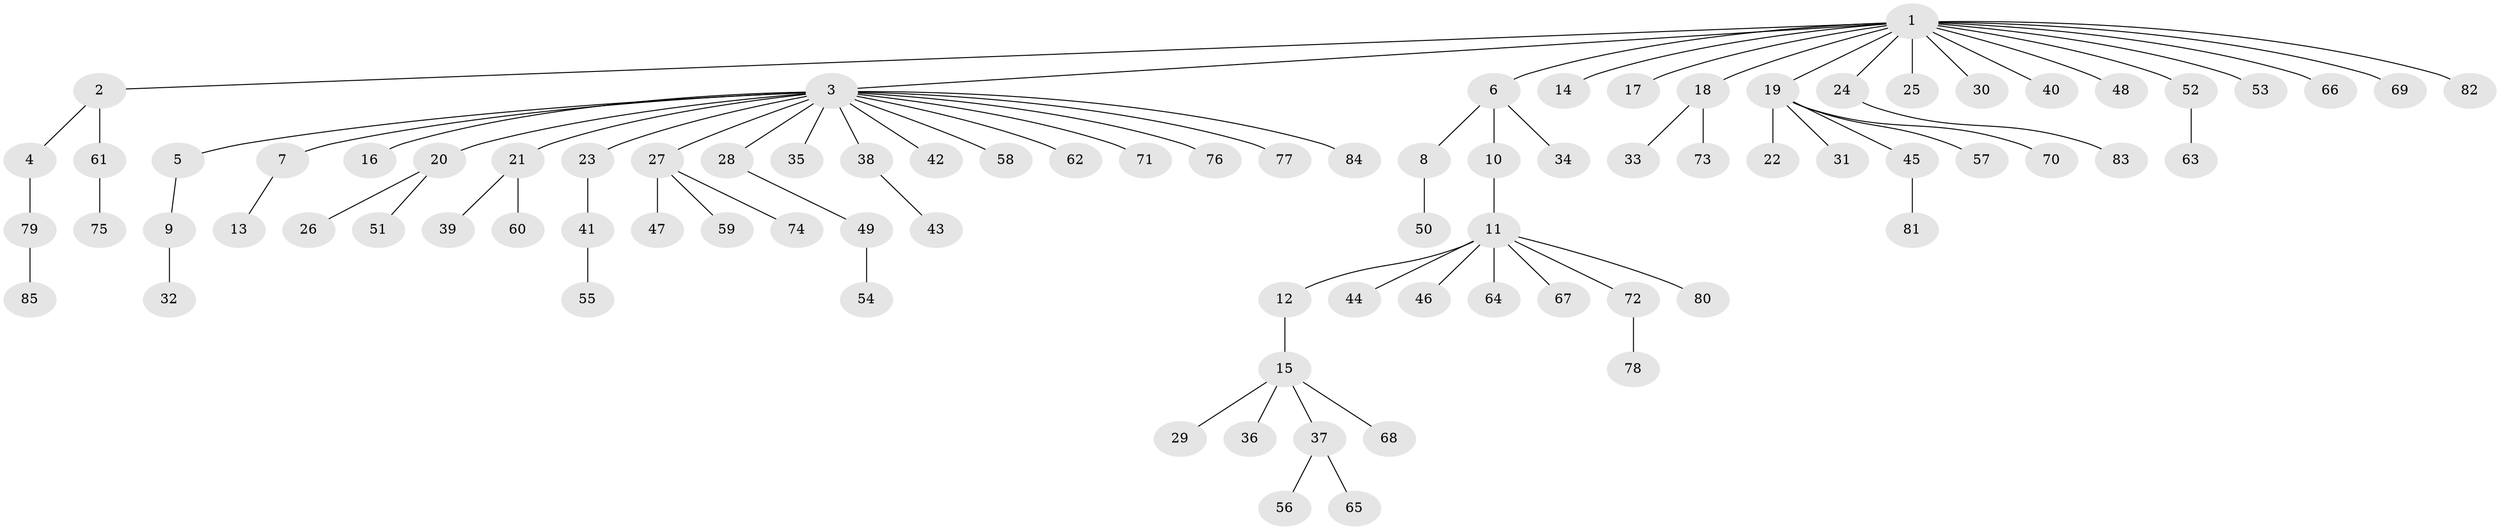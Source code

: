 // coarse degree distribution, {18: 0.03389830508474576, 2: 0.15254237288135594, 4: 0.03389830508474576, 1: 0.7288135593220338, 5: 0.01694915254237288, 3: 0.03389830508474576}
// Generated by graph-tools (version 1.1) at 2025/18/03/04/25 18:18:23]
// undirected, 85 vertices, 84 edges
graph export_dot {
graph [start="1"]
  node [color=gray90,style=filled];
  1;
  2;
  3;
  4;
  5;
  6;
  7;
  8;
  9;
  10;
  11;
  12;
  13;
  14;
  15;
  16;
  17;
  18;
  19;
  20;
  21;
  22;
  23;
  24;
  25;
  26;
  27;
  28;
  29;
  30;
  31;
  32;
  33;
  34;
  35;
  36;
  37;
  38;
  39;
  40;
  41;
  42;
  43;
  44;
  45;
  46;
  47;
  48;
  49;
  50;
  51;
  52;
  53;
  54;
  55;
  56;
  57;
  58;
  59;
  60;
  61;
  62;
  63;
  64;
  65;
  66;
  67;
  68;
  69;
  70;
  71;
  72;
  73;
  74;
  75;
  76;
  77;
  78;
  79;
  80;
  81;
  82;
  83;
  84;
  85;
  1 -- 2;
  1 -- 3;
  1 -- 6;
  1 -- 14;
  1 -- 17;
  1 -- 18;
  1 -- 19;
  1 -- 24;
  1 -- 25;
  1 -- 30;
  1 -- 40;
  1 -- 48;
  1 -- 52;
  1 -- 53;
  1 -- 66;
  1 -- 69;
  1 -- 82;
  2 -- 4;
  2 -- 61;
  3 -- 5;
  3 -- 7;
  3 -- 16;
  3 -- 20;
  3 -- 21;
  3 -- 23;
  3 -- 27;
  3 -- 28;
  3 -- 35;
  3 -- 38;
  3 -- 42;
  3 -- 58;
  3 -- 62;
  3 -- 71;
  3 -- 76;
  3 -- 77;
  3 -- 84;
  4 -- 79;
  5 -- 9;
  6 -- 8;
  6 -- 10;
  6 -- 34;
  7 -- 13;
  8 -- 50;
  9 -- 32;
  10 -- 11;
  11 -- 12;
  11 -- 44;
  11 -- 46;
  11 -- 64;
  11 -- 67;
  11 -- 72;
  11 -- 80;
  12 -- 15;
  15 -- 29;
  15 -- 36;
  15 -- 37;
  15 -- 68;
  18 -- 33;
  18 -- 73;
  19 -- 22;
  19 -- 31;
  19 -- 45;
  19 -- 57;
  19 -- 70;
  20 -- 26;
  20 -- 51;
  21 -- 39;
  21 -- 60;
  23 -- 41;
  24 -- 83;
  27 -- 47;
  27 -- 59;
  27 -- 74;
  28 -- 49;
  37 -- 56;
  37 -- 65;
  38 -- 43;
  41 -- 55;
  45 -- 81;
  49 -- 54;
  52 -- 63;
  61 -- 75;
  72 -- 78;
  79 -- 85;
}
